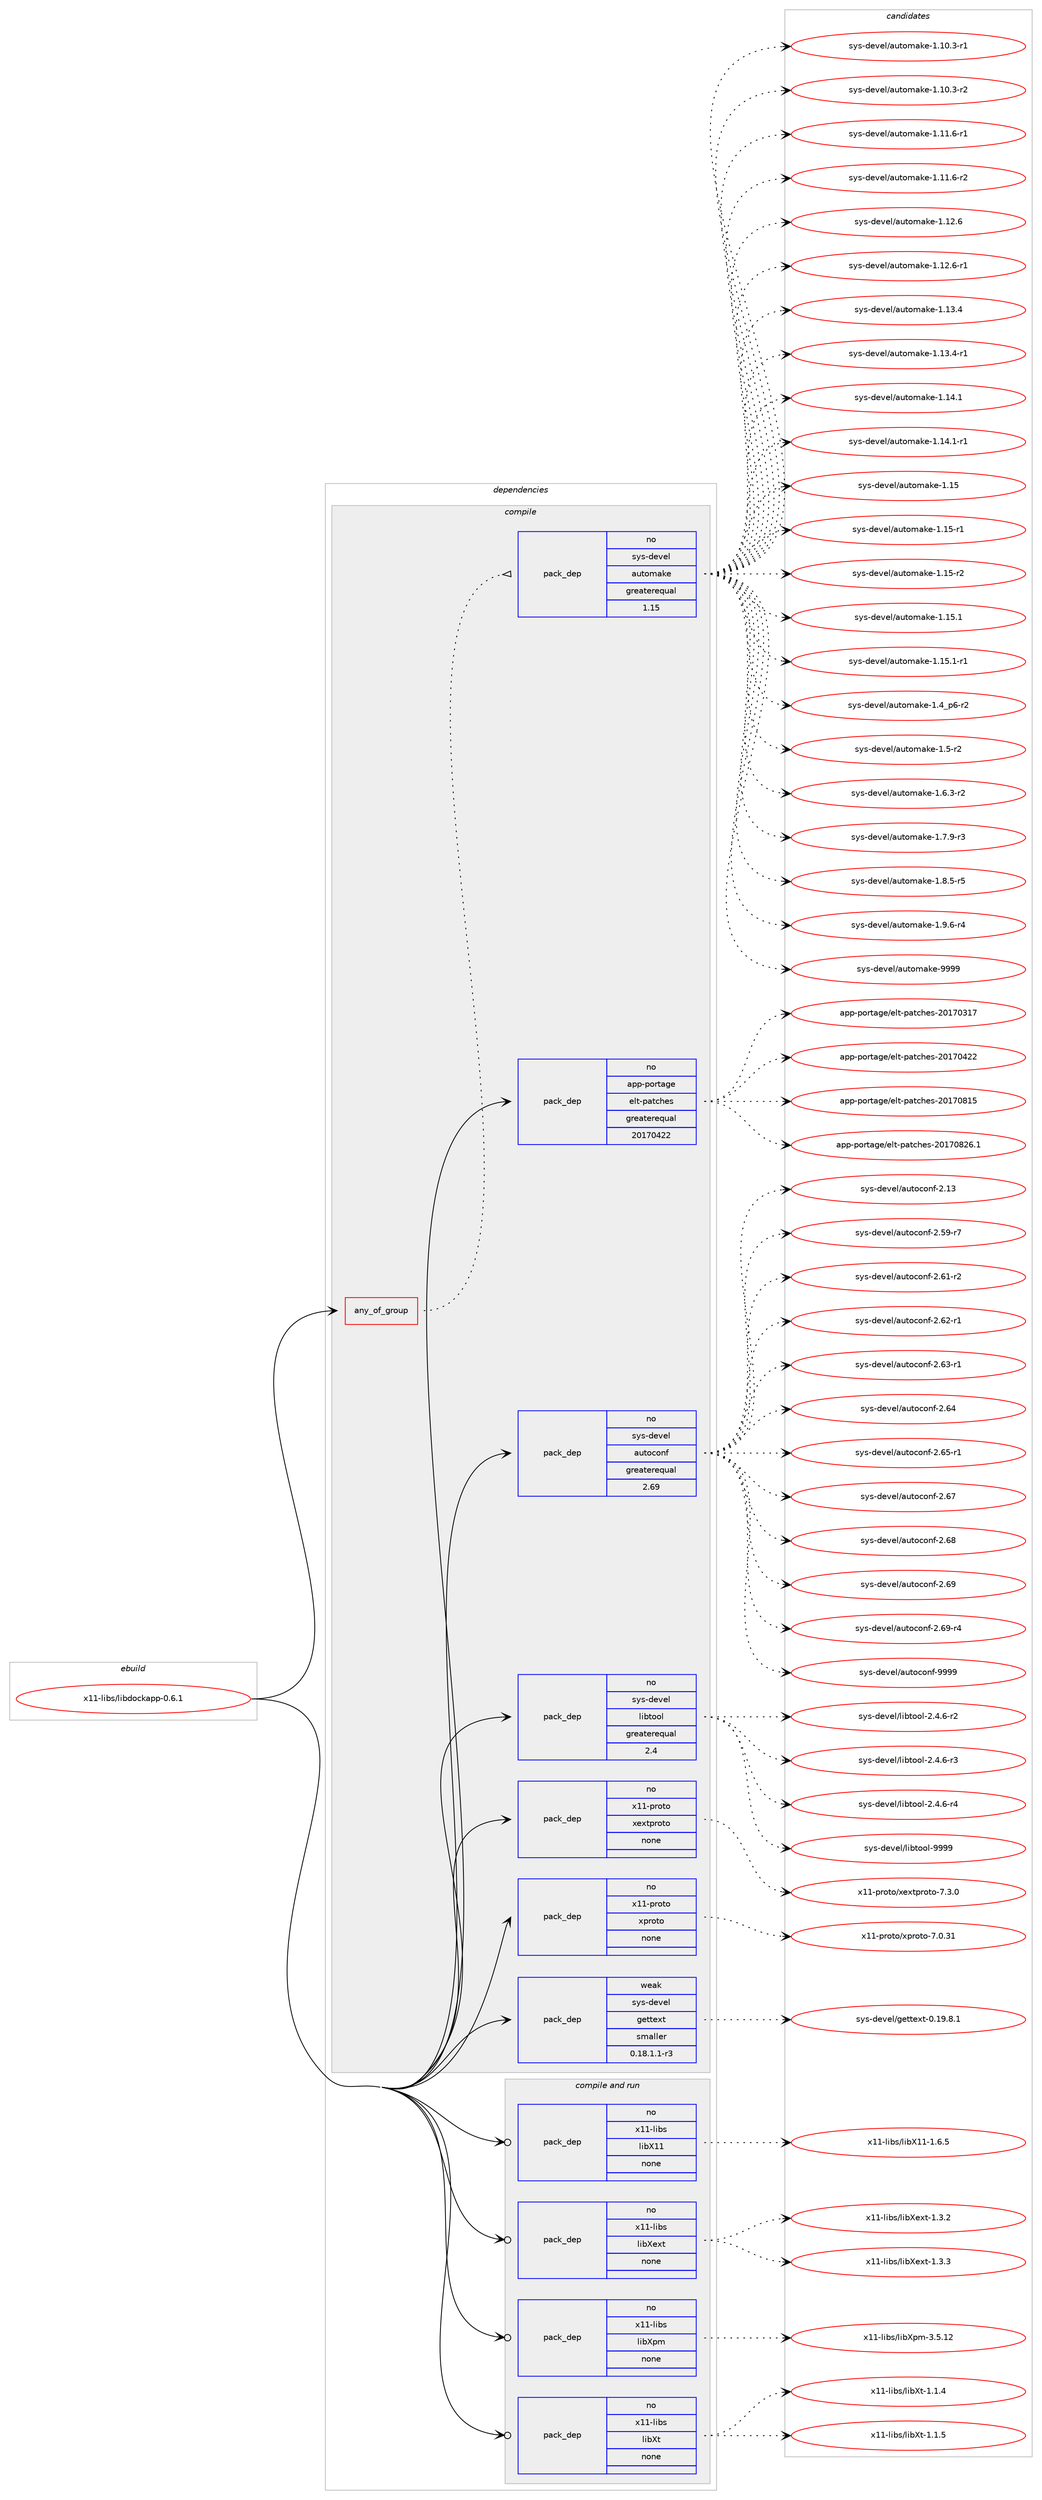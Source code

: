 digraph prolog {

# *************
# Graph options
# *************

newrank=true;
concentrate=true;
compound=true;
graph [rankdir=LR,fontname=Helvetica,fontsize=10,ranksep=1.5];#, ranksep=2.5, nodesep=0.2];
edge  [arrowhead=vee];
node  [fontname=Helvetica,fontsize=10];

# **********
# The ebuild
# **********

subgraph cluster_leftcol {
color=gray;
rank=same;
label=<<i>ebuild</i>>;
id [label="x11-libs/libdockapp-0.6.1", color=red, width=4, href="../x11-libs/libdockapp-0.6.1.svg"];
}

# ****************
# The dependencies
# ****************

subgraph cluster_midcol {
color=gray;
label=<<i>dependencies</i>>;
subgraph cluster_compile {
fillcolor="#eeeeee";
style=filled;
label=<<i>compile</i>>;
subgraph any9328 {
dependency518742 [label=<<TABLE BORDER="0" CELLBORDER="1" CELLSPACING="0" CELLPADDING="4"><TR><TD CELLPADDING="10">any_of_group</TD></TR></TABLE>>, shape=none, color=red];subgraph pack386511 {
dependency518743 [label=<<TABLE BORDER="0" CELLBORDER="1" CELLSPACING="0" CELLPADDING="4" WIDTH="220"><TR><TD ROWSPAN="6" CELLPADDING="30">pack_dep</TD></TR><TR><TD WIDTH="110">no</TD></TR><TR><TD>sys-devel</TD></TR><TR><TD>automake</TD></TR><TR><TD>greaterequal</TD></TR><TR><TD>1.15</TD></TR></TABLE>>, shape=none, color=blue];
}
dependency518742:e -> dependency518743:w [weight=20,style="dotted",arrowhead="oinv"];
}
id:e -> dependency518742:w [weight=20,style="solid",arrowhead="vee"];
subgraph pack386512 {
dependency518744 [label=<<TABLE BORDER="0" CELLBORDER="1" CELLSPACING="0" CELLPADDING="4" WIDTH="220"><TR><TD ROWSPAN="6" CELLPADDING="30">pack_dep</TD></TR><TR><TD WIDTH="110">no</TD></TR><TR><TD>app-portage</TD></TR><TR><TD>elt-patches</TD></TR><TR><TD>greaterequal</TD></TR><TR><TD>20170422</TD></TR></TABLE>>, shape=none, color=blue];
}
id:e -> dependency518744:w [weight=20,style="solid",arrowhead="vee"];
subgraph pack386513 {
dependency518745 [label=<<TABLE BORDER="0" CELLBORDER="1" CELLSPACING="0" CELLPADDING="4" WIDTH="220"><TR><TD ROWSPAN="6" CELLPADDING="30">pack_dep</TD></TR><TR><TD WIDTH="110">no</TD></TR><TR><TD>sys-devel</TD></TR><TR><TD>autoconf</TD></TR><TR><TD>greaterequal</TD></TR><TR><TD>2.69</TD></TR></TABLE>>, shape=none, color=blue];
}
id:e -> dependency518745:w [weight=20,style="solid",arrowhead="vee"];
subgraph pack386514 {
dependency518746 [label=<<TABLE BORDER="0" CELLBORDER="1" CELLSPACING="0" CELLPADDING="4" WIDTH="220"><TR><TD ROWSPAN="6" CELLPADDING="30">pack_dep</TD></TR><TR><TD WIDTH="110">no</TD></TR><TR><TD>sys-devel</TD></TR><TR><TD>libtool</TD></TR><TR><TD>greaterequal</TD></TR><TR><TD>2.4</TD></TR></TABLE>>, shape=none, color=blue];
}
id:e -> dependency518746:w [weight=20,style="solid",arrowhead="vee"];
subgraph pack386515 {
dependency518747 [label=<<TABLE BORDER="0" CELLBORDER="1" CELLSPACING="0" CELLPADDING="4" WIDTH="220"><TR><TD ROWSPAN="6" CELLPADDING="30">pack_dep</TD></TR><TR><TD WIDTH="110">no</TD></TR><TR><TD>x11-proto</TD></TR><TR><TD>xextproto</TD></TR><TR><TD>none</TD></TR><TR><TD></TD></TR></TABLE>>, shape=none, color=blue];
}
id:e -> dependency518747:w [weight=20,style="solid",arrowhead="vee"];
subgraph pack386516 {
dependency518748 [label=<<TABLE BORDER="0" CELLBORDER="1" CELLSPACING="0" CELLPADDING="4" WIDTH="220"><TR><TD ROWSPAN="6" CELLPADDING="30">pack_dep</TD></TR><TR><TD WIDTH="110">no</TD></TR><TR><TD>x11-proto</TD></TR><TR><TD>xproto</TD></TR><TR><TD>none</TD></TR><TR><TD></TD></TR></TABLE>>, shape=none, color=blue];
}
id:e -> dependency518748:w [weight=20,style="solid",arrowhead="vee"];
subgraph pack386517 {
dependency518749 [label=<<TABLE BORDER="0" CELLBORDER="1" CELLSPACING="0" CELLPADDING="4" WIDTH="220"><TR><TD ROWSPAN="6" CELLPADDING="30">pack_dep</TD></TR><TR><TD WIDTH="110">weak</TD></TR><TR><TD>sys-devel</TD></TR><TR><TD>gettext</TD></TR><TR><TD>smaller</TD></TR><TR><TD>0.18.1.1-r3</TD></TR></TABLE>>, shape=none, color=blue];
}
id:e -> dependency518749:w [weight=20,style="solid",arrowhead="vee"];
}
subgraph cluster_compileandrun {
fillcolor="#eeeeee";
style=filled;
label=<<i>compile and run</i>>;
subgraph pack386518 {
dependency518750 [label=<<TABLE BORDER="0" CELLBORDER="1" CELLSPACING="0" CELLPADDING="4" WIDTH="220"><TR><TD ROWSPAN="6" CELLPADDING="30">pack_dep</TD></TR><TR><TD WIDTH="110">no</TD></TR><TR><TD>x11-libs</TD></TR><TR><TD>libX11</TD></TR><TR><TD>none</TD></TR><TR><TD></TD></TR></TABLE>>, shape=none, color=blue];
}
id:e -> dependency518750:w [weight=20,style="solid",arrowhead="odotvee"];
subgraph pack386519 {
dependency518751 [label=<<TABLE BORDER="0" CELLBORDER="1" CELLSPACING="0" CELLPADDING="4" WIDTH="220"><TR><TD ROWSPAN="6" CELLPADDING="30">pack_dep</TD></TR><TR><TD WIDTH="110">no</TD></TR><TR><TD>x11-libs</TD></TR><TR><TD>libXext</TD></TR><TR><TD>none</TD></TR><TR><TD></TD></TR></TABLE>>, shape=none, color=blue];
}
id:e -> dependency518751:w [weight=20,style="solid",arrowhead="odotvee"];
subgraph pack386520 {
dependency518752 [label=<<TABLE BORDER="0" CELLBORDER="1" CELLSPACING="0" CELLPADDING="4" WIDTH="220"><TR><TD ROWSPAN="6" CELLPADDING="30">pack_dep</TD></TR><TR><TD WIDTH="110">no</TD></TR><TR><TD>x11-libs</TD></TR><TR><TD>libXpm</TD></TR><TR><TD>none</TD></TR><TR><TD></TD></TR></TABLE>>, shape=none, color=blue];
}
id:e -> dependency518752:w [weight=20,style="solid",arrowhead="odotvee"];
subgraph pack386521 {
dependency518753 [label=<<TABLE BORDER="0" CELLBORDER="1" CELLSPACING="0" CELLPADDING="4" WIDTH="220"><TR><TD ROWSPAN="6" CELLPADDING="30">pack_dep</TD></TR><TR><TD WIDTH="110">no</TD></TR><TR><TD>x11-libs</TD></TR><TR><TD>libXt</TD></TR><TR><TD>none</TD></TR><TR><TD></TD></TR></TABLE>>, shape=none, color=blue];
}
id:e -> dependency518753:w [weight=20,style="solid",arrowhead="odotvee"];
}
subgraph cluster_run {
fillcolor="#eeeeee";
style=filled;
label=<<i>run</i>>;
}
}

# **************
# The candidates
# **************

subgraph cluster_choices {
rank=same;
color=gray;
label=<<i>candidates</i>>;

subgraph choice386511 {
color=black;
nodesep=1;
choice11512111545100101118101108479711711611110997107101454946494846514511449 [label="sys-devel/automake-1.10.3-r1", color=red, width=4,href="../sys-devel/automake-1.10.3-r1.svg"];
choice11512111545100101118101108479711711611110997107101454946494846514511450 [label="sys-devel/automake-1.10.3-r2", color=red, width=4,href="../sys-devel/automake-1.10.3-r2.svg"];
choice11512111545100101118101108479711711611110997107101454946494946544511449 [label="sys-devel/automake-1.11.6-r1", color=red, width=4,href="../sys-devel/automake-1.11.6-r1.svg"];
choice11512111545100101118101108479711711611110997107101454946494946544511450 [label="sys-devel/automake-1.11.6-r2", color=red, width=4,href="../sys-devel/automake-1.11.6-r2.svg"];
choice1151211154510010111810110847971171161111099710710145494649504654 [label="sys-devel/automake-1.12.6", color=red, width=4,href="../sys-devel/automake-1.12.6.svg"];
choice11512111545100101118101108479711711611110997107101454946495046544511449 [label="sys-devel/automake-1.12.6-r1", color=red, width=4,href="../sys-devel/automake-1.12.6-r1.svg"];
choice1151211154510010111810110847971171161111099710710145494649514652 [label="sys-devel/automake-1.13.4", color=red, width=4,href="../sys-devel/automake-1.13.4.svg"];
choice11512111545100101118101108479711711611110997107101454946495146524511449 [label="sys-devel/automake-1.13.4-r1", color=red, width=4,href="../sys-devel/automake-1.13.4-r1.svg"];
choice1151211154510010111810110847971171161111099710710145494649524649 [label="sys-devel/automake-1.14.1", color=red, width=4,href="../sys-devel/automake-1.14.1.svg"];
choice11512111545100101118101108479711711611110997107101454946495246494511449 [label="sys-devel/automake-1.14.1-r1", color=red, width=4,href="../sys-devel/automake-1.14.1-r1.svg"];
choice115121115451001011181011084797117116111109971071014549464953 [label="sys-devel/automake-1.15", color=red, width=4,href="../sys-devel/automake-1.15.svg"];
choice1151211154510010111810110847971171161111099710710145494649534511449 [label="sys-devel/automake-1.15-r1", color=red, width=4,href="../sys-devel/automake-1.15-r1.svg"];
choice1151211154510010111810110847971171161111099710710145494649534511450 [label="sys-devel/automake-1.15-r2", color=red, width=4,href="../sys-devel/automake-1.15-r2.svg"];
choice1151211154510010111810110847971171161111099710710145494649534649 [label="sys-devel/automake-1.15.1", color=red, width=4,href="../sys-devel/automake-1.15.1.svg"];
choice11512111545100101118101108479711711611110997107101454946495346494511449 [label="sys-devel/automake-1.15.1-r1", color=red, width=4,href="../sys-devel/automake-1.15.1-r1.svg"];
choice115121115451001011181011084797117116111109971071014549465295112544511450 [label="sys-devel/automake-1.4_p6-r2", color=red, width=4,href="../sys-devel/automake-1.4_p6-r2.svg"];
choice11512111545100101118101108479711711611110997107101454946534511450 [label="sys-devel/automake-1.5-r2", color=red, width=4,href="../sys-devel/automake-1.5-r2.svg"];
choice115121115451001011181011084797117116111109971071014549465446514511450 [label="sys-devel/automake-1.6.3-r2", color=red, width=4,href="../sys-devel/automake-1.6.3-r2.svg"];
choice115121115451001011181011084797117116111109971071014549465546574511451 [label="sys-devel/automake-1.7.9-r3", color=red, width=4,href="../sys-devel/automake-1.7.9-r3.svg"];
choice115121115451001011181011084797117116111109971071014549465646534511453 [label="sys-devel/automake-1.8.5-r5", color=red, width=4,href="../sys-devel/automake-1.8.5-r5.svg"];
choice115121115451001011181011084797117116111109971071014549465746544511452 [label="sys-devel/automake-1.9.6-r4", color=red, width=4,href="../sys-devel/automake-1.9.6-r4.svg"];
choice115121115451001011181011084797117116111109971071014557575757 [label="sys-devel/automake-9999", color=red, width=4,href="../sys-devel/automake-9999.svg"];
dependency518743:e -> choice11512111545100101118101108479711711611110997107101454946494846514511449:w [style=dotted,weight="100"];
dependency518743:e -> choice11512111545100101118101108479711711611110997107101454946494846514511450:w [style=dotted,weight="100"];
dependency518743:e -> choice11512111545100101118101108479711711611110997107101454946494946544511449:w [style=dotted,weight="100"];
dependency518743:e -> choice11512111545100101118101108479711711611110997107101454946494946544511450:w [style=dotted,weight="100"];
dependency518743:e -> choice1151211154510010111810110847971171161111099710710145494649504654:w [style=dotted,weight="100"];
dependency518743:e -> choice11512111545100101118101108479711711611110997107101454946495046544511449:w [style=dotted,weight="100"];
dependency518743:e -> choice1151211154510010111810110847971171161111099710710145494649514652:w [style=dotted,weight="100"];
dependency518743:e -> choice11512111545100101118101108479711711611110997107101454946495146524511449:w [style=dotted,weight="100"];
dependency518743:e -> choice1151211154510010111810110847971171161111099710710145494649524649:w [style=dotted,weight="100"];
dependency518743:e -> choice11512111545100101118101108479711711611110997107101454946495246494511449:w [style=dotted,weight="100"];
dependency518743:e -> choice115121115451001011181011084797117116111109971071014549464953:w [style=dotted,weight="100"];
dependency518743:e -> choice1151211154510010111810110847971171161111099710710145494649534511449:w [style=dotted,weight="100"];
dependency518743:e -> choice1151211154510010111810110847971171161111099710710145494649534511450:w [style=dotted,weight="100"];
dependency518743:e -> choice1151211154510010111810110847971171161111099710710145494649534649:w [style=dotted,weight="100"];
dependency518743:e -> choice11512111545100101118101108479711711611110997107101454946495346494511449:w [style=dotted,weight="100"];
dependency518743:e -> choice115121115451001011181011084797117116111109971071014549465295112544511450:w [style=dotted,weight="100"];
dependency518743:e -> choice11512111545100101118101108479711711611110997107101454946534511450:w [style=dotted,weight="100"];
dependency518743:e -> choice115121115451001011181011084797117116111109971071014549465446514511450:w [style=dotted,weight="100"];
dependency518743:e -> choice115121115451001011181011084797117116111109971071014549465546574511451:w [style=dotted,weight="100"];
dependency518743:e -> choice115121115451001011181011084797117116111109971071014549465646534511453:w [style=dotted,weight="100"];
dependency518743:e -> choice115121115451001011181011084797117116111109971071014549465746544511452:w [style=dotted,weight="100"];
dependency518743:e -> choice115121115451001011181011084797117116111109971071014557575757:w [style=dotted,weight="100"];
}
subgraph choice386512 {
color=black;
nodesep=1;
choice97112112451121111141169710310147101108116451129711699104101115455048495548514955 [label="app-portage/elt-patches-20170317", color=red, width=4,href="../app-portage/elt-patches-20170317.svg"];
choice97112112451121111141169710310147101108116451129711699104101115455048495548525050 [label="app-portage/elt-patches-20170422", color=red, width=4,href="../app-portage/elt-patches-20170422.svg"];
choice97112112451121111141169710310147101108116451129711699104101115455048495548564953 [label="app-portage/elt-patches-20170815", color=red, width=4,href="../app-portage/elt-patches-20170815.svg"];
choice971121124511211111411697103101471011081164511297116991041011154550484955485650544649 [label="app-portage/elt-patches-20170826.1", color=red, width=4,href="../app-portage/elt-patches-20170826.1.svg"];
dependency518744:e -> choice97112112451121111141169710310147101108116451129711699104101115455048495548514955:w [style=dotted,weight="100"];
dependency518744:e -> choice97112112451121111141169710310147101108116451129711699104101115455048495548525050:w [style=dotted,weight="100"];
dependency518744:e -> choice97112112451121111141169710310147101108116451129711699104101115455048495548564953:w [style=dotted,weight="100"];
dependency518744:e -> choice971121124511211111411697103101471011081164511297116991041011154550484955485650544649:w [style=dotted,weight="100"];
}
subgraph choice386513 {
color=black;
nodesep=1;
choice115121115451001011181011084797117116111991111101024550464951 [label="sys-devel/autoconf-2.13", color=red, width=4,href="../sys-devel/autoconf-2.13.svg"];
choice1151211154510010111810110847971171161119911111010245504653574511455 [label="sys-devel/autoconf-2.59-r7", color=red, width=4,href="../sys-devel/autoconf-2.59-r7.svg"];
choice1151211154510010111810110847971171161119911111010245504654494511450 [label="sys-devel/autoconf-2.61-r2", color=red, width=4,href="../sys-devel/autoconf-2.61-r2.svg"];
choice1151211154510010111810110847971171161119911111010245504654504511449 [label="sys-devel/autoconf-2.62-r1", color=red, width=4,href="../sys-devel/autoconf-2.62-r1.svg"];
choice1151211154510010111810110847971171161119911111010245504654514511449 [label="sys-devel/autoconf-2.63-r1", color=red, width=4,href="../sys-devel/autoconf-2.63-r1.svg"];
choice115121115451001011181011084797117116111991111101024550465452 [label="sys-devel/autoconf-2.64", color=red, width=4,href="../sys-devel/autoconf-2.64.svg"];
choice1151211154510010111810110847971171161119911111010245504654534511449 [label="sys-devel/autoconf-2.65-r1", color=red, width=4,href="../sys-devel/autoconf-2.65-r1.svg"];
choice115121115451001011181011084797117116111991111101024550465455 [label="sys-devel/autoconf-2.67", color=red, width=4,href="../sys-devel/autoconf-2.67.svg"];
choice115121115451001011181011084797117116111991111101024550465456 [label="sys-devel/autoconf-2.68", color=red, width=4,href="../sys-devel/autoconf-2.68.svg"];
choice115121115451001011181011084797117116111991111101024550465457 [label="sys-devel/autoconf-2.69", color=red, width=4,href="../sys-devel/autoconf-2.69.svg"];
choice1151211154510010111810110847971171161119911111010245504654574511452 [label="sys-devel/autoconf-2.69-r4", color=red, width=4,href="../sys-devel/autoconf-2.69-r4.svg"];
choice115121115451001011181011084797117116111991111101024557575757 [label="sys-devel/autoconf-9999", color=red, width=4,href="../sys-devel/autoconf-9999.svg"];
dependency518745:e -> choice115121115451001011181011084797117116111991111101024550464951:w [style=dotted,weight="100"];
dependency518745:e -> choice1151211154510010111810110847971171161119911111010245504653574511455:w [style=dotted,weight="100"];
dependency518745:e -> choice1151211154510010111810110847971171161119911111010245504654494511450:w [style=dotted,weight="100"];
dependency518745:e -> choice1151211154510010111810110847971171161119911111010245504654504511449:w [style=dotted,weight="100"];
dependency518745:e -> choice1151211154510010111810110847971171161119911111010245504654514511449:w [style=dotted,weight="100"];
dependency518745:e -> choice115121115451001011181011084797117116111991111101024550465452:w [style=dotted,weight="100"];
dependency518745:e -> choice1151211154510010111810110847971171161119911111010245504654534511449:w [style=dotted,weight="100"];
dependency518745:e -> choice115121115451001011181011084797117116111991111101024550465455:w [style=dotted,weight="100"];
dependency518745:e -> choice115121115451001011181011084797117116111991111101024550465456:w [style=dotted,weight="100"];
dependency518745:e -> choice115121115451001011181011084797117116111991111101024550465457:w [style=dotted,weight="100"];
dependency518745:e -> choice1151211154510010111810110847971171161119911111010245504654574511452:w [style=dotted,weight="100"];
dependency518745:e -> choice115121115451001011181011084797117116111991111101024557575757:w [style=dotted,weight="100"];
}
subgraph choice386514 {
color=black;
nodesep=1;
choice1151211154510010111810110847108105981161111111084550465246544511450 [label="sys-devel/libtool-2.4.6-r2", color=red, width=4,href="../sys-devel/libtool-2.4.6-r2.svg"];
choice1151211154510010111810110847108105981161111111084550465246544511451 [label="sys-devel/libtool-2.4.6-r3", color=red, width=4,href="../sys-devel/libtool-2.4.6-r3.svg"];
choice1151211154510010111810110847108105981161111111084550465246544511452 [label="sys-devel/libtool-2.4.6-r4", color=red, width=4,href="../sys-devel/libtool-2.4.6-r4.svg"];
choice1151211154510010111810110847108105981161111111084557575757 [label="sys-devel/libtool-9999", color=red, width=4,href="../sys-devel/libtool-9999.svg"];
dependency518746:e -> choice1151211154510010111810110847108105981161111111084550465246544511450:w [style=dotted,weight="100"];
dependency518746:e -> choice1151211154510010111810110847108105981161111111084550465246544511451:w [style=dotted,weight="100"];
dependency518746:e -> choice1151211154510010111810110847108105981161111111084550465246544511452:w [style=dotted,weight="100"];
dependency518746:e -> choice1151211154510010111810110847108105981161111111084557575757:w [style=dotted,weight="100"];
}
subgraph choice386515 {
color=black;
nodesep=1;
choice12049494511211411111611147120101120116112114111116111455546514648 [label="x11-proto/xextproto-7.3.0", color=red, width=4,href="../x11-proto/xextproto-7.3.0.svg"];
dependency518747:e -> choice12049494511211411111611147120101120116112114111116111455546514648:w [style=dotted,weight="100"];
}
subgraph choice386516 {
color=black;
nodesep=1;
choice1204949451121141111161114712011211411111611145554648465149 [label="x11-proto/xproto-7.0.31", color=red, width=4,href="../x11-proto/xproto-7.0.31.svg"];
dependency518748:e -> choice1204949451121141111161114712011211411111611145554648465149:w [style=dotted,weight="100"];
}
subgraph choice386517 {
color=black;
nodesep=1;
choice1151211154510010111810110847103101116116101120116454846495746564649 [label="sys-devel/gettext-0.19.8.1", color=red, width=4,href="../sys-devel/gettext-0.19.8.1.svg"];
dependency518749:e -> choice1151211154510010111810110847103101116116101120116454846495746564649:w [style=dotted,weight="100"];
}
subgraph choice386518 {
color=black;
nodesep=1;
choice120494945108105981154710810598884949454946544653 [label="x11-libs/libX11-1.6.5", color=red, width=4,href="../x11-libs/libX11-1.6.5.svg"];
dependency518750:e -> choice120494945108105981154710810598884949454946544653:w [style=dotted,weight="100"];
}
subgraph choice386519 {
color=black;
nodesep=1;
choice12049494510810598115471081059888101120116454946514650 [label="x11-libs/libXext-1.3.2", color=red, width=4,href="../x11-libs/libXext-1.3.2.svg"];
choice12049494510810598115471081059888101120116454946514651 [label="x11-libs/libXext-1.3.3", color=red, width=4,href="../x11-libs/libXext-1.3.3.svg"];
dependency518751:e -> choice12049494510810598115471081059888101120116454946514650:w [style=dotted,weight="100"];
dependency518751:e -> choice12049494510810598115471081059888101120116454946514651:w [style=dotted,weight="100"];
}
subgraph choice386520 {
color=black;
nodesep=1;
choice1204949451081059811547108105988811210945514653464950 [label="x11-libs/libXpm-3.5.12", color=red, width=4,href="../x11-libs/libXpm-3.5.12.svg"];
dependency518752:e -> choice1204949451081059811547108105988811210945514653464950:w [style=dotted,weight="100"];
}
subgraph choice386521 {
color=black;
nodesep=1;
choice12049494510810598115471081059888116454946494652 [label="x11-libs/libXt-1.1.4", color=red, width=4,href="../x11-libs/libXt-1.1.4.svg"];
choice12049494510810598115471081059888116454946494653 [label="x11-libs/libXt-1.1.5", color=red, width=4,href="../x11-libs/libXt-1.1.5.svg"];
dependency518753:e -> choice12049494510810598115471081059888116454946494652:w [style=dotted,weight="100"];
dependency518753:e -> choice12049494510810598115471081059888116454946494653:w [style=dotted,weight="100"];
}
}

}
